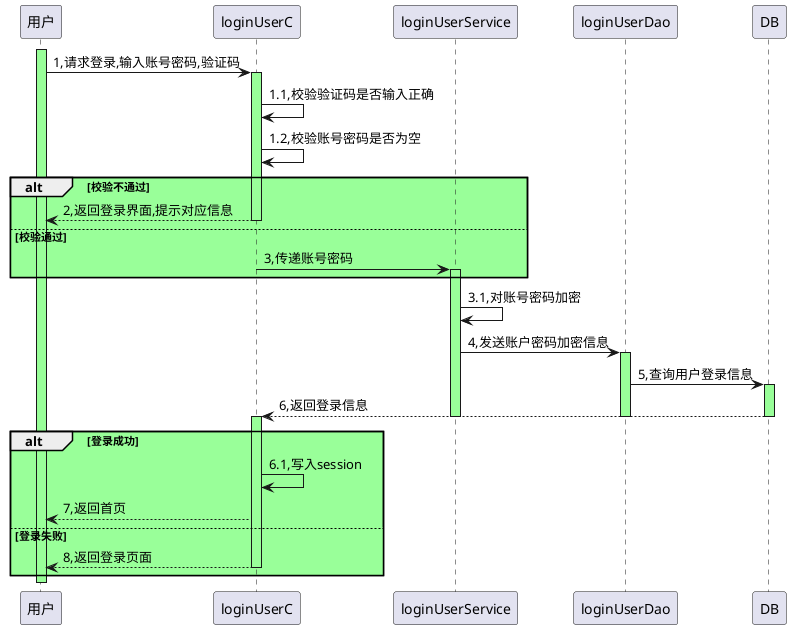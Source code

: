 @startuml
'https://plantuml.com/sequence-diagram
activate 用户 #99FF99
用户 -> loginUserC: 1,请求登录,输入账号密码,验证码
activate loginUserC #99FF99
loginUserC -> loginUserC: 1.1,校验验证码是否输入正确
loginUserC -> loginUserC: 1.2,校验账号密码是否为空
alt  #99FF99 校验不通过
loginUserC --> 用户: 2,返回登录界面,提示对应信息
deactivate loginUserC
else 校验通过
loginUserC -> loginUserService: 3,传递账号密码
activate loginUserService #99FF99
end
loginUserService -> loginUserService: 3.1,对账号密码加密
loginUserService -> loginUserDao: 4,发送账户密码加密信息
activate loginUserDao #99FF99
loginUserDao -> DB: 5,查询用户登录信息
activate DB #99FF99
DB --> loginUserC: 6,返回登录信息
deactivate loginUserService
deactivate loginUserDao
deactivate DB
activate loginUserC #99FF99
alt  #99FF99 登录成功
loginUserC -> loginUserC: 6.1,写入session
loginUserC --> 用户: 7,返回首页
else 登录失败
loginUserC --> 用户: 8,返回登录页面
deactivate loginUserC
end
deactivate 用户
@enduml